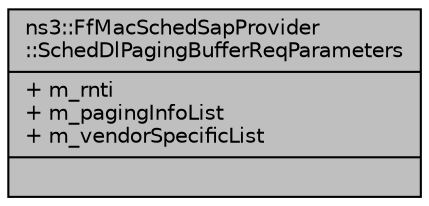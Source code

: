 digraph "ns3::FfMacSchedSapProvider::SchedDlPagingBufferReqParameters"
{
  edge [fontname="Helvetica",fontsize="10",labelfontname="Helvetica",labelfontsize="10"];
  node [fontname="Helvetica",fontsize="10",shape=record];
  Node1 [label="{ns3::FfMacSchedSapProvider\l::SchedDlPagingBufferReqParameters\n|+ m_rnti\l+ m_pagingInfoList\l+ m_vendorSpecificList\l|}",height=0.2,width=0.4,color="black", fillcolor="grey75", style="filled", fontcolor="black"];
}
